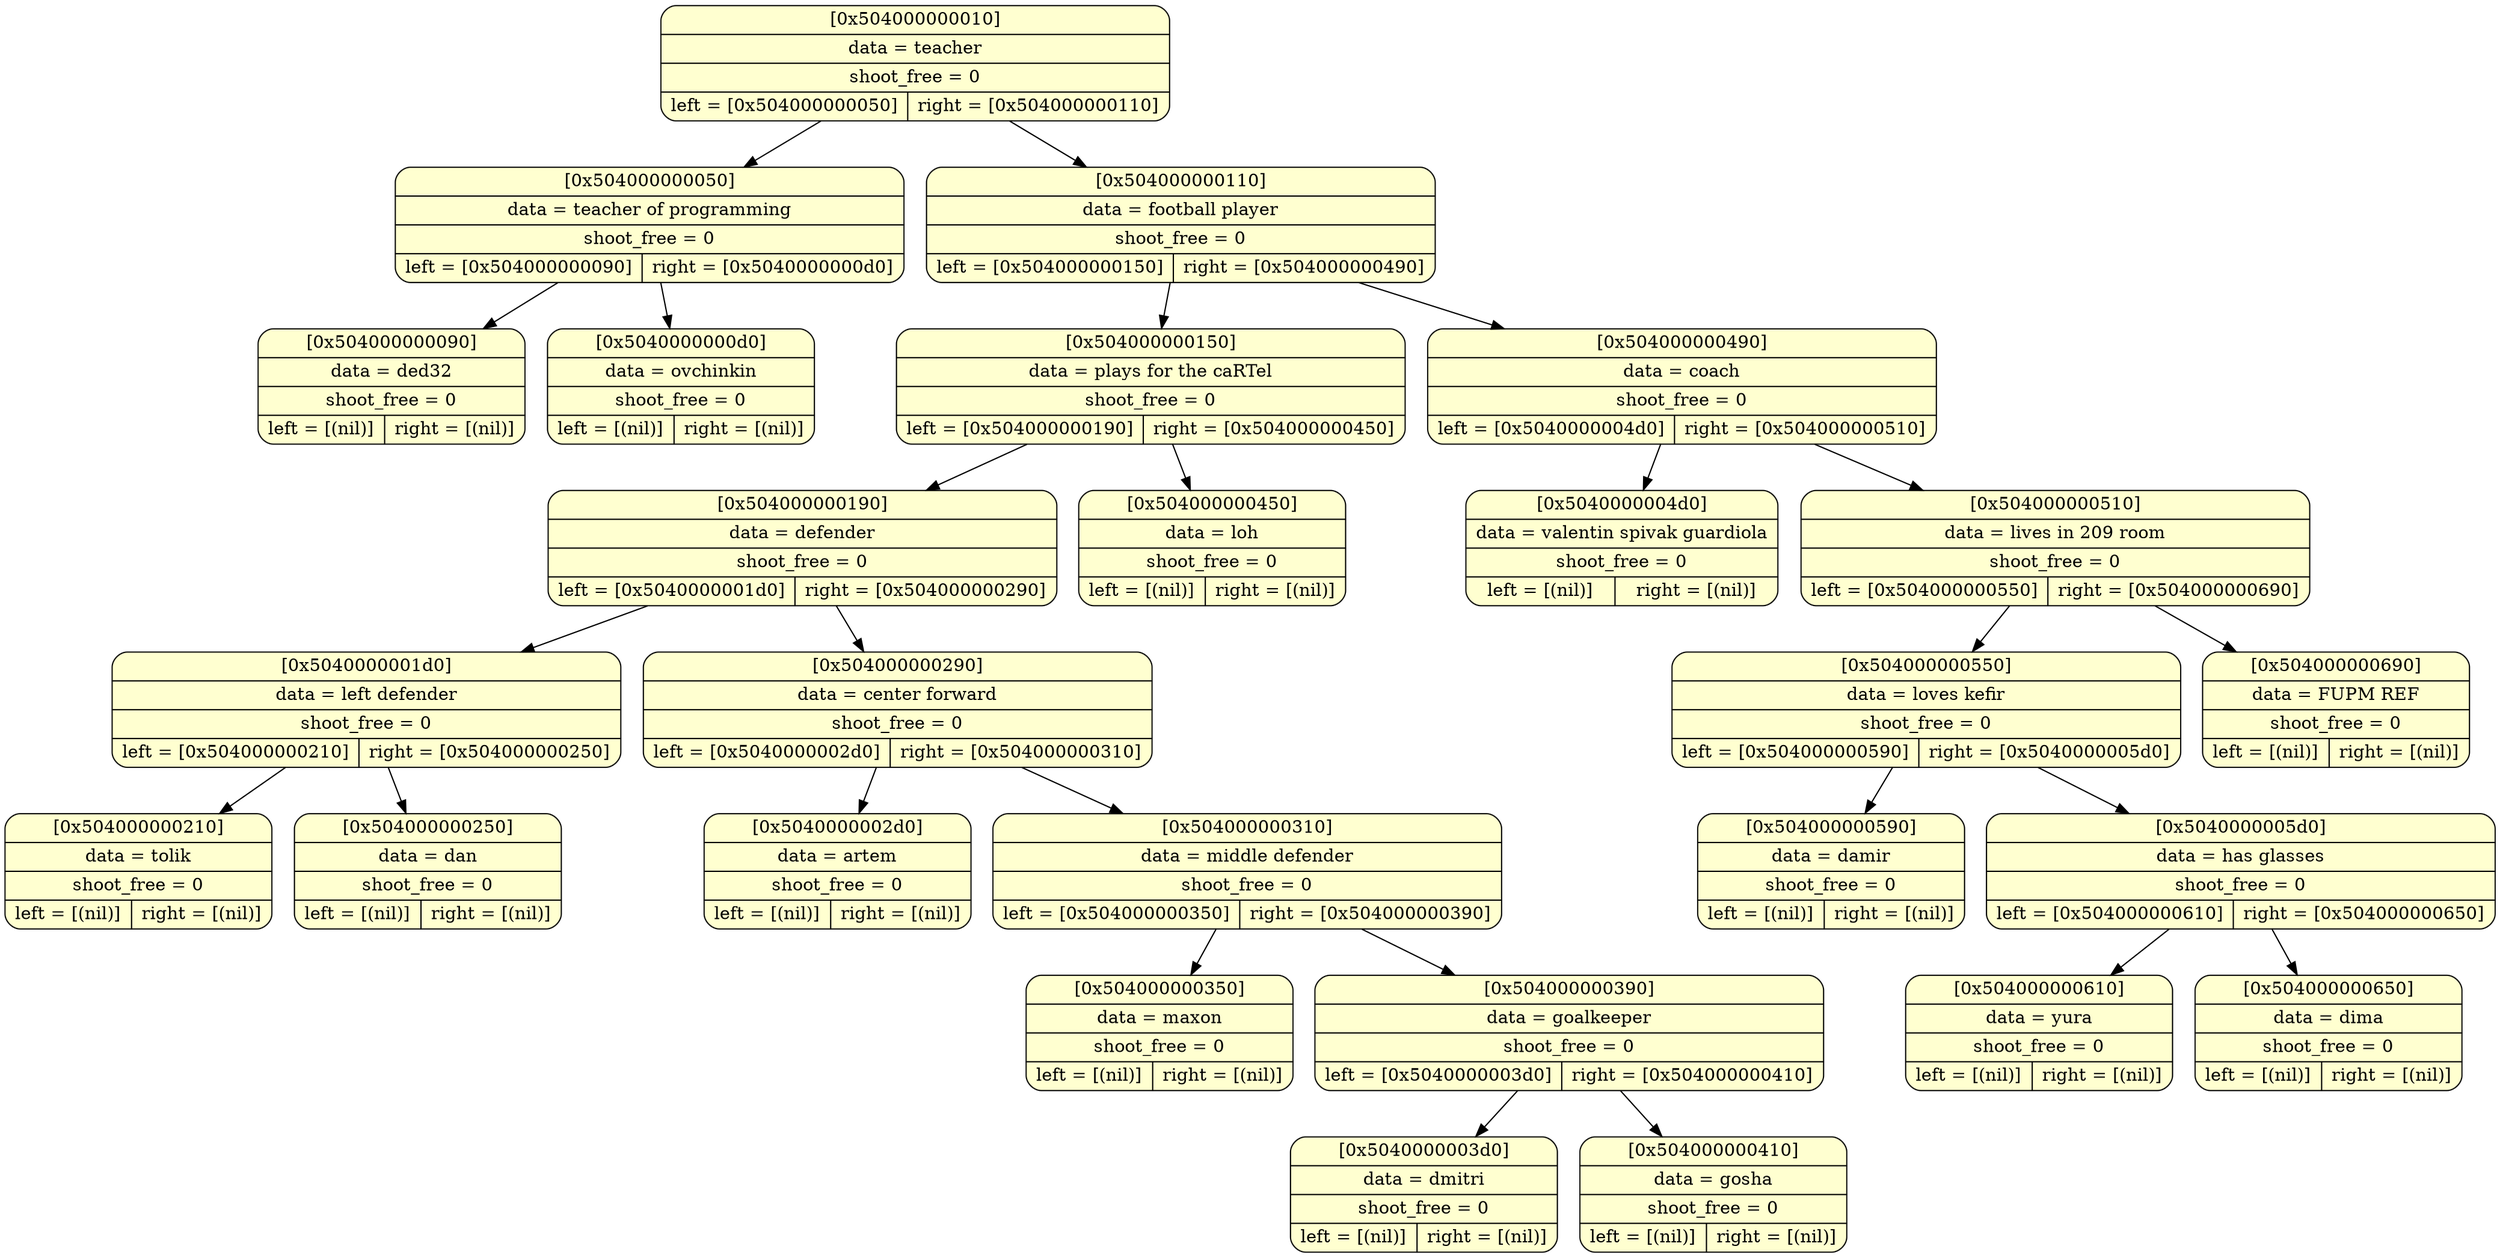 digraph
{
bgcolor="transparent"
node0x504000000010 [shape=Mrecord; label = " { [0x504000000010] | data = teacher | shoot_free = 0 | { left = [0x504000000050] | right = [0x504000000110] } }"; style = filled; fillcolor = "#FFFFD0"];
node0x504000000010 -> node0x504000000050
;node0x504000000010 -> node0x504000000110
;node0x504000000050 [shape=Mrecord; label = " { [0x504000000050] | data = teacher of programming | shoot_free = 0 | { left = [0x504000000090] | right = [0x5040000000d0] } }"; style = filled; fillcolor = "#FFFFD0"];
node0x504000000050 -> node0x504000000090
;node0x504000000050 -> node0x5040000000d0
;node0x504000000090 [shape=Mrecord; label = " { [0x504000000090] | data = ded32 | shoot_free = 0 | { left = [(nil)] | right = [(nil)] } }"; style = filled; fillcolor = "#FFFFD0"];
node0x5040000000d0 [shape=Mrecord; label = " { [0x5040000000d0] | data = ovchinkin | shoot_free = 0 | { left = [(nil)] | right = [(nil)] } }"; style = filled; fillcolor = "#FFFFD0"];
node0x504000000110 [shape=Mrecord; label = " { [0x504000000110] | data = football player | shoot_free = 0 | { left = [0x504000000150] | right = [0x504000000490] } }"; style = filled; fillcolor = "#FFFFD0"];
node0x504000000110 -> node0x504000000150
;node0x504000000110 -> node0x504000000490
;node0x504000000150 [shape=Mrecord; label = " { [0x504000000150] | data = plays for the caRTel | shoot_free = 0 | { left = [0x504000000190] | right = [0x504000000450] } }"; style = filled; fillcolor = "#FFFFD0"];
node0x504000000150 -> node0x504000000190
;node0x504000000150 -> node0x504000000450
;node0x504000000190 [shape=Mrecord; label = " { [0x504000000190] | data = defender | shoot_free = 0 | { left = [0x5040000001d0] | right = [0x504000000290] } }"; style = filled; fillcolor = "#FFFFD0"];
node0x504000000190 -> node0x5040000001d0
;node0x504000000190 -> node0x504000000290
;node0x5040000001d0 [shape=Mrecord; label = " { [0x5040000001d0] | data = left defender | shoot_free = 0 | { left = [0x504000000210] | right = [0x504000000250] } }"; style = filled; fillcolor = "#FFFFD0"];
node0x5040000001d0 -> node0x504000000210
;node0x5040000001d0 -> node0x504000000250
;node0x504000000210 [shape=Mrecord; label = " { [0x504000000210] | data = tolik | shoot_free = 0 | { left = [(nil)] | right = [(nil)] } }"; style = filled; fillcolor = "#FFFFD0"];
node0x504000000250 [shape=Mrecord; label = " { [0x504000000250] | data = dan | shoot_free = 0 | { left = [(nil)] | right = [(nil)] } }"; style = filled; fillcolor = "#FFFFD0"];
node0x504000000290 [shape=Mrecord; label = " { [0x504000000290] | data = center forward | shoot_free = 0 | { left = [0x5040000002d0] | right = [0x504000000310] } }"; style = filled; fillcolor = "#FFFFD0"];
node0x504000000290 -> node0x5040000002d0
;node0x504000000290 -> node0x504000000310
;node0x5040000002d0 [shape=Mrecord; label = " { [0x5040000002d0] | data = artem | shoot_free = 0 | { left = [(nil)] | right = [(nil)] } }"; style = filled; fillcolor = "#FFFFD0"];
node0x504000000310 [shape=Mrecord; label = " { [0x504000000310] | data = middle defender | shoot_free = 0 | { left = [0x504000000350] | right = [0x504000000390] } }"; style = filled; fillcolor = "#FFFFD0"];
node0x504000000310 -> node0x504000000350
;node0x504000000310 -> node0x504000000390
;node0x504000000350 [shape=Mrecord; label = " { [0x504000000350] | data = maxon | shoot_free = 0 | { left = [(nil)] | right = [(nil)] } }"; style = filled; fillcolor = "#FFFFD0"];
node0x504000000390 [shape=Mrecord; label = " { [0x504000000390] | data = goalkeeper | shoot_free = 0 | { left = [0x5040000003d0] | right = [0x504000000410] } }"; style = filled; fillcolor = "#FFFFD0"];
node0x504000000390 -> node0x5040000003d0
;node0x504000000390 -> node0x504000000410
;node0x5040000003d0 [shape=Mrecord; label = " { [0x5040000003d0] | data = dmitri | shoot_free = 0 | { left = [(nil)] | right = [(nil)] } }"; style = filled; fillcolor = "#FFFFD0"];
node0x504000000410 [shape=Mrecord; label = " { [0x504000000410] | data = gosha | shoot_free = 0 | { left = [(nil)] | right = [(nil)] } }"; style = filled; fillcolor = "#FFFFD0"];
node0x504000000450 [shape=Mrecord; label = " { [0x504000000450] | data = loh | shoot_free = 0 | { left = [(nil)] | right = [(nil)] } }"; style = filled; fillcolor = "#FFFFD0"];
node0x504000000490 [shape=Mrecord; label = " { [0x504000000490] | data = coach | shoot_free = 0 | { left = [0x5040000004d0] | right = [0x504000000510] } }"; style = filled; fillcolor = "#FFFFD0"];
node0x504000000490 -> node0x5040000004d0
;node0x504000000490 -> node0x504000000510
;node0x5040000004d0 [shape=Mrecord; label = " { [0x5040000004d0] | data = valentin spivak guardiola | shoot_free = 0 | { left = [(nil)] | right = [(nil)] } }"; style = filled; fillcolor = "#FFFFD0"];
node0x504000000510 [shape=Mrecord; label = " { [0x504000000510] | data = lives in 209 room | shoot_free = 0 | { left = [0x504000000550] | right = [0x504000000690] } }"; style = filled; fillcolor = "#FFFFD0"];
node0x504000000510 -> node0x504000000550
;node0x504000000510 -> node0x504000000690
;node0x504000000550 [shape=Mrecord; label = " { [0x504000000550] | data = loves kefir | shoot_free = 0 | { left = [0x504000000590] | right = [0x5040000005d0] } }"; style = filled; fillcolor = "#FFFFD0"];
node0x504000000550 -> node0x504000000590
;node0x504000000550 -> node0x5040000005d0
;node0x504000000590 [shape=Mrecord; label = " { [0x504000000590] | data = damir | shoot_free = 0 | { left = [(nil)] | right = [(nil)] } }"; style = filled; fillcolor = "#FFFFD0"];
node0x5040000005d0 [shape=Mrecord; label = " { [0x5040000005d0] | data = has glasses | shoot_free = 0 | { left = [0x504000000610] | right = [0x504000000650] } }"; style = filled; fillcolor = "#FFFFD0"];
node0x5040000005d0 -> node0x504000000610
;node0x5040000005d0 -> node0x504000000650
;node0x504000000610 [shape=Mrecord; label = " { [0x504000000610] | data = yura | shoot_free = 0 | { left = [(nil)] | right = [(nil)] } }"; style = filled; fillcolor = "#FFFFD0"];
node0x504000000650 [shape=Mrecord; label = " { [0x504000000650] | data = dima | shoot_free = 0 | { left = [(nil)] | right = [(nil)] } }"; style = filled; fillcolor = "#FFFFD0"];
node0x504000000690 [shape=Mrecord; label = " { [0x504000000690] | data = FUPM REF | shoot_free = 0 | { left = [(nil)] | right = [(nil)] } }"; style = filled; fillcolor = "#FFFFD0"];

}
